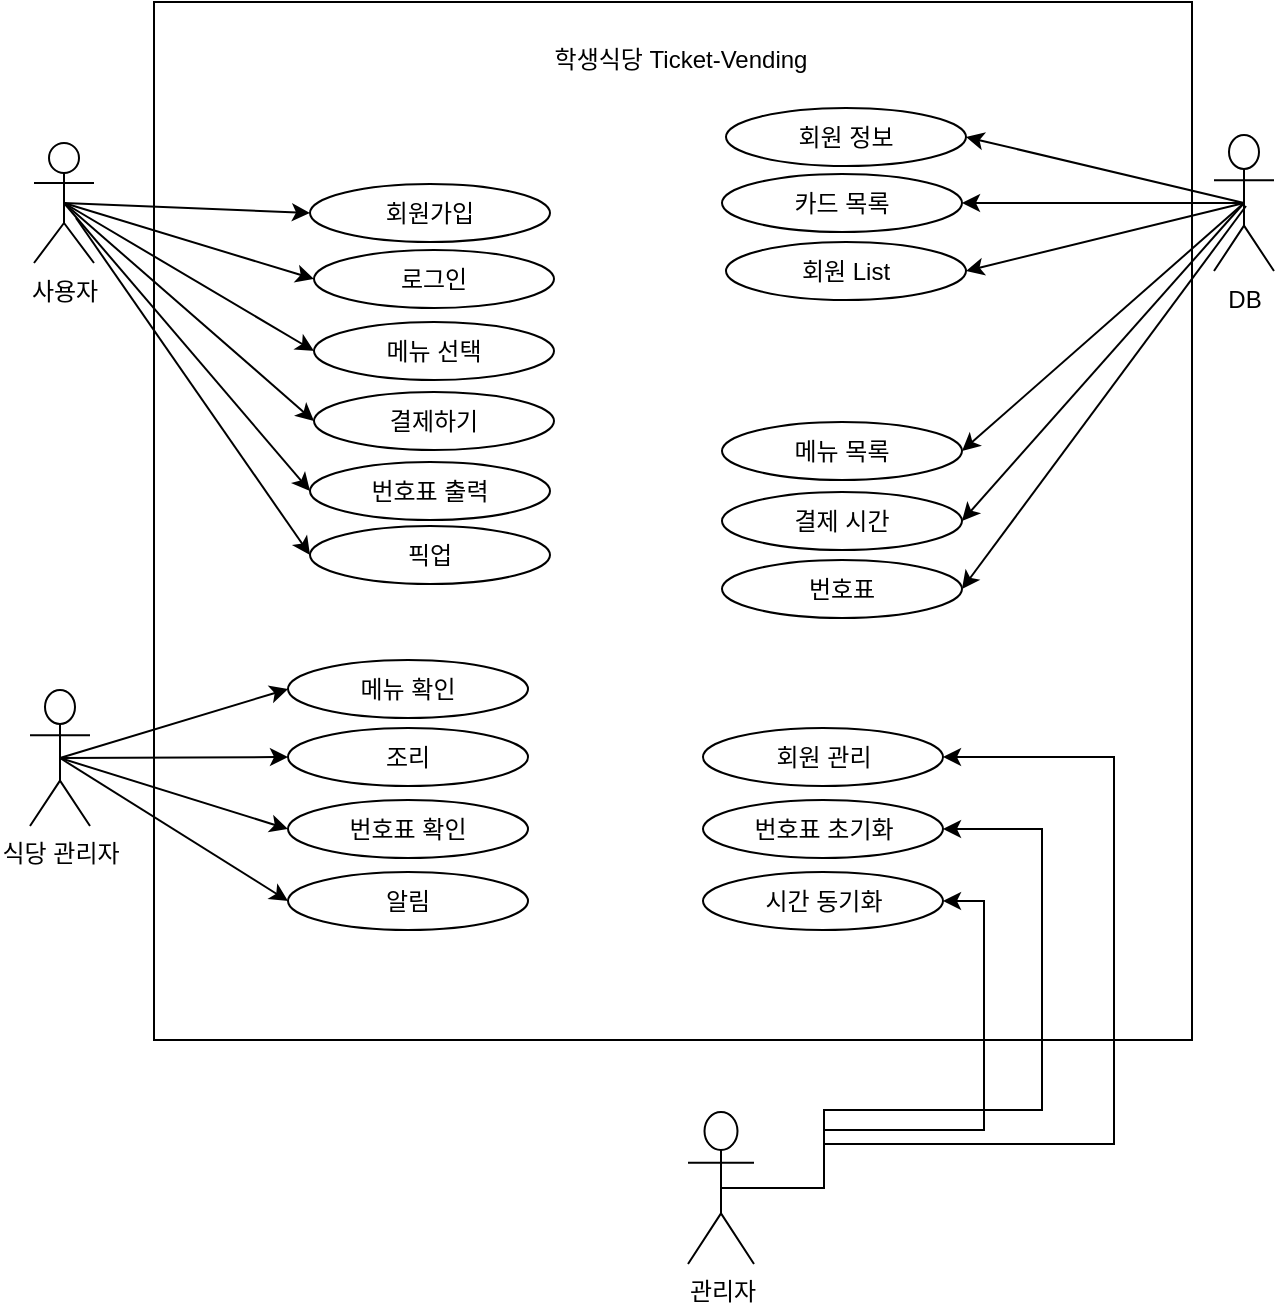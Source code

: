 <mxfile version="24.7.14">
  <diagram name="페이지-1" id="ornHel27MPxaN62uwrJq">
    <mxGraphModel dx="1621" dy="1159" grid="0" gridSize="10" guides="1" tooltips="1" connect="1" arrows="1" fold="1" page="0" pageScale="1" pageWidth="827" pageHeight="1169" math="0" shadow="0">
      <root>
        <mxCell id="0" />
        <mxCell id="1" parent="0" />
        <mxCell id="zNkNhdcRpNS4lPK-cGLT-1" value="사용자" style="shape=umlActor;verticalLabelPosition=bottom;verticalAlign=top;html=1;outlineConnect=0;" parent="1" vertex="1">
          <mxGeometry x="-65" y="-1.5" width="30" height="60" as="geometry" />
        </mxCell>
        <mxCell id="zNkNhdcRpNS4lPK-cGLT-6" value="" style="whiteSpace=wrap;html=1;aspect=fixed;" parent="1" vertex="1">
          <mxGeometry x="-5" y="-72" width="519" height="519" as="geometry" />
        </mxCell>
        <mxCell id="zNkNhdcRpNS4lPK-cGLT-7" value="로그인" style="ellipse;whiteSpace=wrap;html=1;" parent="1" vertex="1">
          <mxGeometry x="75" y="52" width="120" height="29" as="geometry" />
        </mxCell>
        <mxCell id="zNkNhdcRpNS4lPK-cGLT-8" style="edgeStyle=none;curved=1;rounded=0;orthogonalLoop=1;jettySize=auto;html=1;entryX=1;entryY=1;entryDx=0;entryDy=0;entryPerimeter=0;fontSize=12;startSize=8;endSize=8;" parent="1" source="zNkNhdcRpNS4lPK-cGLT-2" target="zNkNhdcRpNS4lPK-cGLT-2" edge="1">
          <mxGeometry relative="1" as="geometry" />
        </mxCell>
        <mxCell id="zNkNhdcRpNS4lPK-cGLT-2" value="식당 관리자" style="shape=umlActor;verticalLabelPosition=bottom;verticalAlign=top;html=1;outlineConnect=0;" parent="1" vertex="1">
          <mxGeometry x="-67" y="272" width="30" height="68" as="geometry" />
        </mxCell>
        <mxCell id="wiaewfCoUQoDWu5S9Ph1-39" style="edgeStyle=orthogonalEdgeStyle;rounded=0;orthogonalLoop=1;jettySize=auto;html=1;exitX=0.5;exitY=0.5;exitDx=0;exitDy=0;exitPerimeter=0;entryX=1;entryY=0.5;entryDx=0;entryDy=0;" edge="1" parent="1" source="zNkNhdcRpNS4lPK-cGLT-4" target="wiaewfCoUQoDWu5S9Ph1-33">
          <mxGeometry relative="1" as="geometry">
            <Array as="points">
              <mxPoint x="330" y="492" />
              <mxPoint x="410" y="492" />
              <mxPoint x="410" y="378" />
            </Array>
          </mxGeometry>
        </mxCell>
        <mxCell id="zNkNhdcRpNS4lPK-cGLT-4" value="관리자" style="shape=umlActor;verticalLabelPosition=bottom;verticalAlign=top;html=1;outlineConnect=0;" parent="1" vertex="1">
          <mxGeometry x="262" y="483" width="33" height="76" as="geometry" />
        </mxCell>
        <mxCell id="wiaewfCoUQoDWu5S9Ph1-3" value="메뉴 선택" style="ellipse;whiteSpace=wrap;html=1;" vertex="1" parent="1">
          <mxGeometry x="75" y="88" width="120" height="29" as="geometry" />
        </mxCell>
        <mxCell id="wiaewfCoUQoDWu5S9Ph1-4" value="결제하기" style="ellipse;whiteSpace=wrap;html=1;" vertex="1" parent="1">
          <mxGeometry x="75" y="123" width="120" height="29" as="geometry" />
        </mxCell>
        <mxCell id="wiaewfCoUQoDWu5S9Ph1-5" value="회원가입" style="ellipse;whiteSpace=wrap;html=1;" vertex="1" parent="1">
          <mxGeometry x="73" y="19" width="120" height="29" as="geometry" />
        </mxCell>
        <mxCell id="wiaewfCoUQoDWu5S9Ph1-8" value="" style="endArrow=classic;html=1;rounded=0;exitX=0.5;exitY=0.5;exitDx=0;exitDy=0;exitPerimeter=0;entryX=0;entryY=0.5;entryDx=0;entryDy=0;" edge="1" parent="1" source="zNkNhdcRpNS4lPK-cGLT-1" target="zNkNhdcRpNS4lPK-cGLT-7">
          <mxGeometry width="50" height="50" relative="1" as="geometry">
            <mxPoint x="-3" y="45" as="sourcePoint" />
            <mxPoint x="47" y="-5" as="targetPoint" />
          </mxGeometry>
        </mxCell>
        <mxCell id="wiaewfCoUQoDWu5S9Ph1-9" value="" style="endArrow=classic;html=1;rounded=0;exitX=0.5;exitY=0.5;exitDx=0;exitDy=0;exitPerimeter=0;entryX=0;entryY=0.5;entryDx=0;entryDy=0;" edge="1" parent="1" source="zNkNhdcRpNS4lPK-cGLT-1" target="wiaewfCoUQoDWu5S9Ph1-3">
          <mxGeometry width="50" height="50" relative="1" as="geometry">
            <mxPoint x="-40" y="39" as="sourcePoint" />
            <mxPoint x="90" y="39" as="targetPoint" />
          </mxGeometry>
        </mxCell>
        <mxCell id="wiaewfCoUQoDWu5S9Ph1-10" value="" style="endArrow=classic;html=1;rounded=0;exitX=0.5;exitY=0.5;exitDx=0;exitDy=0;exitPerimeter=0;entryX=0;entryY=0.5;entryDx=0;entryDy=0;" edge="1" parent="1" source="zNkNhdcRpNS4lPK-cGLT-1" target="wiaewfCoUQoDWu5S9Ph1-4">
          <mxGeometry width="50" height="50" relative="1" as="geometry">
            <mxPoint x="-40" y="39" as="sourcePoint" />
            <mxPoint x="90" y="76" as="targetPoint" />
          </mxGeometry>
        </mxCell>
        <mxCell id="wiaewfCoUQoDWu5S9Ph1-11" value="" style="endArrow=classic;html=1;rounded=0;exitX=0.5;exitY=0.5;exitDx=0;exitDy=0;exitPerimeter=0;entryX=0;entryY=0.5;entryDx=0;entryDy=0;" edge="1" parent="1" source="zNkNhdcRpNS4lPK-cGLT-1" target="wiaewfCoUQoDWu5S9Ph1-5">
          <mxGeometry width="50" height="50" relative="1" as="geometry">
            <mxPoint x="-30" y="49" as="sourcePoint" />
            <mxPoint x="100" y="86" as="targetPoint" />
          </mxGeometry>
        </mxCell>
        <mxCell id="wiaewfCoUQoDWu5S9Ph1-14" value="조리" style="ellipse;whiteSpace=wrap;html=1;" vertex="1" parent="1">
          <mxGeometry x="62" y="291" width="120" height="29" as="geometry" />
        </mxCell>
        <mxCell id="wiaewfCoUQoDWu5S9Ph1-15" value="번호표 확인" style="ellipse;whiteSpace=wrap;html=1;" vertex="1" parent="1">
          <mxGeometry x="62" y="327" width="120" height="29" as="geometry" />
        </mxCell>
        <mxCell id="wiaewfCoUQoDWu5S9Ph1-16" value="메뉴 확인" style="ellipse;whiteSpace=wrap;html=1;" vertex="1" parent="1">
          <mxGeometry x="62" y="257" width="120" height="29" as="geometry" />
        </mxCell>
        <mxCell id="wiaewfCoUQoDWu5S9Ph1-17" value="알림" style="ellipse;whiteSpace=wrap;html=1;" vertex="1" parent="1">
          <mxGeometry x="62" y="363" width="120" height="29" as="geometry" />
        </mxCell>
        <mxCell id="wiaewfCoUQoDWu5S9Ph1-18" value="번호표 출력" style="ellipse;whiteSpace=wrap;html=1;" vertex="1" parent="1">
          <mxGeometry x="73" y="158" width="120" height="29" as="geometry" />
        </mxCell>
        <mxCell id="wiaewfCoUQoDWu5S9Ph1-19" value="" style="endArrow=classic;html=1;rounded=0;entryX=0;entryY=0.5;entryDx=0;entryDy=0;exitX=0.5;exitY=0.5;exitDx=0;exitDy=0;exitPerimeter=0;" edge="1" parent="1" source="zNkNhdcRpNS4lPK-cGLT-1" target="wiaewfCoUQoDWu5S9Ph1-18">
          <mxGeometry width="50" height="50" relative="1" as="geometry">
            <mxPoint x="151" y="326" as="sourcePoint" />
            <mxPoint x="201" y="276" as="targetPoint" />
          </mxGeometry>
        </mxCell>
        <mxCell id="wiaewfCoUQoDWu5S9Ph1-20" value="픽업" style="ellipse;whiteSpace=wrap;html=1;" vertex="1" parent="1">
          <mxGeometry x="73" y="190" width="120" height="29" as="geometry" />
        </mxCell>
        <mxCell id="wiaewfCoUQoDWu5S9Ph1-21" value="" style="endArrow=classic;html=1;rounded=0;entryX=0;entryY=0.5;entryDx=0;entryDy=0;" edge="1" parent="1" target="wiaewfCoUQoDWu5S9Ph1-20">
          <mxGeometry width="50" height="50" relative="1" as="geometry">
            <mxPoint x="-44" y="36" as="sourcePoint" />
            <mxPoint x="87" y="184" as="targetPoint" />
          </mxGeometry>
        </mxCell>
        <mxCell id="wiaewfCoUQoDWu5S9Ph1-26" value="" style="endArrow=classic;html=1;rounded=0;exitX=0.5;exitY=0.5;exitDx=0;exitDy=0;exitPerimeter=0;entryX=0;entryY=0.5;entryDx=0;entryDy=0;" edge="1" parent="1" source="zNkNhdcRpNS4lPK-cGLT-2" target="wiaewfCoUQoDWu5S9Ph1-16">
          <mxGeometry width="50" height="50" relative="1" as="geometry">
            <mxPoint x="197" y="328" as="sourcePoint" />
            <mxPoint x="247" y="278" as="targetPoint" />
          </mxGeometry>
        </mxCell>
        <mxCell id="wiaewfCoUQoDWu5S9Ph1-28" value="" style="endArrow=classic;html=1;rounded=0;exitX=0.5;exitY=0.5;exitDx=0;exitDy=0;exitPerimeter=0;entryX=0;entryY=0.5;entryDx=0;entryDy=0;" edge="1" parent="1" source="zNkNhdcRpNS4lPK-cGLT-2" target="wiaewfCoUQoDWu5S9Ph1-14">
          <mxGeometry width="50" height="50" relative="1" as="geometry">
            <mxPoint x="217" y="348" as="sourcePoint" />
            <mxPoint x="267" y="298" as="targetPoint" />
          </mxGeometry>
        </mxCell>
        <mxCell id="wiaewfCoUQoDWu5S9Ph1-29" value="" style="endArrow=classic;html=1;rounded=0;exitX=0.5;exitY=0.5;exitDx=0;exitDy=0;exitPerimeter=0;entryX=0;entryY=0.5;entryDx=0;entryDy=0;" edge="1" parent="1" source="zNkNhdcRpNS4lPK-cGLT-2" target="wiaewfCoUQoDWu5S9Ph1-15">
          <mxGeometry width="50" height="50" relative="1" as="geometry">
            <mxPoint x="227" y="358" as="sourcePoint" />
            <mxPoint x="277" y="308" as="targetPoint" />
          </mxGeometry>
        </mxCell>
        <mxCell id="wiaewfCoUQoDWu5S9Ph1-30" value="" style="endArrow=classic;html=1;rounded=0;exitX=0.5;exitY=0.5;exitDx=0;exitDy=0;exitPerimeter=0;entryX=0;entryY=0.5;entryDx=0;entryDy=0;" edge="1" parent="1" source="zNkNhdcRpNS4lPK-cGLT-2" target="wiaewfCoUQoDWu5S9Ph1-17">
          <mxGeometry width="50" height="50" relative="1" as="geometry">
            <mxPoint x="237" y="368" as="sourcePoint" />
            <mxPoint x="287" y="318" as="targetPoint" />
          </mxGeometry>
        </mxCell>
        <mxCell id="wiaewfCoUQoDWu5S9Ph1-33" value="시간 동기화" style="ellipse;whiteSpace=wrap;html=1;" vertex="1" parent="1">
          <mxGeometry x="269.5" y="363" width="120" height="29" as="geometry" />
        </mxCell>
        <mxCell id="wiaewfCoUQoDWu5S9Ph1-34" value="번호표 초기화" style="ellipse;whiteSpace=wrap;html=1;" vertex="1" parent="1">
          <mxGeometry x="269.5" y="327" width="120" height="29" as="geometry" />
        </mxCell>
        <mxCell id="wiaewfCoUQoDWu5S9Ph1-35" value="회원 관리" style="ellipse;whiteSpace=wrap;html=1;" vertex="1" parent="1">
          <mxGeometry x="269.5" y="291" width="120" height="29" as="geometry" />
        </mxCell>
        <mxCell id="wiaewfCoUQoDWu5S9Ph1-40" style="edgeStyle=orthogonalEdgeStyle;rounded=0;orthogonalLoop=1;jettySize=auto;html=1;exitX=0.5;exitY=0.5;exitDx=0;exitDy=0;exitPerimeter=0;entryX=1;entryY=0.5;entryDx=0;entryDy=0;" edge="1" parent="1" source="zNkNhdcRpNS4lPK-cGLT-4" target="wiaewfCoUQoDWu5S9Ph1-34">
          <mxGeometry relative="1" as="geometry">
            <mxPoint x="340" y="499" as="sourcePoint" />
            <mxPoint x="400" y="388" as="targetPoint" />
            <Array as="points">
              <mxPoint x="330" y="482" />
              <mxPoint x="439" y="482" />
              <mxPoint x="439" y="342" />
            </Array>
          </mxGeometry>
        </mxCell>
        <mxCell id="wiaewfCoUQoDWu5S9Ph1-41" style="edgeStyle=orthogonalEdgeStyle;rounded=0;orthogonalLoop=1;jettySize=auto;html=1;exitX=0.5;exitY=0.5;exitDx=0;exitDy=0;exitPerimeter=0;entryX=1;entryY=0.5;entryDx=0;entryDy=0;" edge="1" parent="1" source="zNkNhdcRpNS4lPK-cGLT-4" target="wiaewfCoUQoDWu5S9Ph1-35">
          <mxGeometry relative="1" as="geometry">
            <mxPoint x="395" y="499" as="sourcePoint" />
            <mxPoint x="455" y="388" as="targetPoint" />
            <Array as="points">
              <mxPoint x="330" y="499" />
              <mxPoint x="475" y="499" />
              <mxPoint x="475" y="306" />
            </Array>
          </mxGeometry>
        </mxCell>
        <mxCell id="wiaewfCoUQoDWu5S9Ph1-45" value="DB" style="shape=umlActor;verticalLabelPosition=bottom;verticalAlign=top;html=1;outlineConnect=0;" vertex="1" parent="1">
          <mxGeometry x="525" y="-5.5" width="30" height="68" as="geometry" />
        </mxCell>
        <mxCell id="wiaewfCoUQoDWu5S9Ph1-50" value="" style="endArrow=classic;html=1;rounded=0;exitX=0.5;exitY=0.5;exitDx=0;exitDy=0;exitPerimeter=0;entryX=1;entryY=0.5;entryDx=0;entryDy=0;" edge="1" parent="1" source="wiaewfCoUQoDWu5S9Ph1-45" target="wiaewfCoUQoDWu5S9Ph1-60">
          <mxGeometry width="50" height="50" relative="1" as="geometry">
            <mxPoint x="529" y="101" as="sourcePoint" />
            <mxPoint x="661" y="174" as="targetPoint" />
          </mxGeometry>
        </mxCell>
        <mxCell id="wiaewfCoUQoDWu5S9Ph1-51" value="" style="endArrow=classic;html=1;rounded=0;entryX=1;entryY=0.5;entryDx=0;entryDy=0;" edge="1" parent="1" target="wiaewfCoUQoDWu5S9Ph1-56">
          <mxGeometry width="50" height="50" relative="1" as="geometry">
            <mxPoint x="541" y="30" as="sourcePoint" />
            <mxPoint x="692" y="122" as="targetPoint" />
          </mxGeometry>
        </mxCell>
        <mxCell id="wiaewfCoUQoDWu5S9Ph1-52" value="" style="endArrow=classic;html=1;rounded=0;exitX=0.5;exitY=0.5;exitDx=0;exitDy=0;exitPerimeter=0;entryX=1;entryY=0.5;entryDx=0;entryDy=0;" edge="1" parent="1" source="wiaewfCoUQoDWu5S9Ph1-45" target="wiaewfCoUQoDWu5S9Ph1-57">
          <mxGeometry width="50" height="50" relative="1" as="geometry">
            <mxPoint x="570" y="59" as="sourcePoint" />
            <mxPoint x="702" y="132" as="targetPoint" />
          </mxGeometry>
        </mxCell>
        <mxCell id="wiaewfCoUQoDWu5S9Ph1-53" value="" style="endArrow=classic;html=1;rounded=0;exitX=0.5;exitY=0.5;exitDx=0;exitDy=0;exitPerimeter=0;entryX=1;entryY=0.5;entryDx=0;entryDy=0;" edge="1" parent="1" source="wiaewfCoUQoDWu5S9Ph1-45" target="wiaewfCoUQoDWu5S9Ph1-58">
          <mxGeometry width="50" height="50" relative="1" as="geometry">
            <mxPoint x="580" y="69" as="sourcePoint" />
            <mxPoint x="712" y="142" as="targetPoint" />
          </mxGeometry>
        </mxCell>
        <mxCell id="wiaewfCoUQoDWu5S9Ph1-55" value="회원 정보" style="ellipse;whiteSpace=wrap;html=1;" vertex="1" parent="1">
          <mxGeometry x="281" y="-19" width="120" height="29" as="geometry" />
        </mxCell>
        <mxCell id="wiaewfCoUQoDWu5S9Ph1-56" value="번호표" style="ellipse;whiteSpace=wrap;html=1;" vertex="1" parent="1">
          <mxGeometry x="279" y="207" width="120" height="29" as="geometry" />
        </mxCell>
        <mxCell id="wiaewfCoUQoDWu5S9Ph1-57" value="결제 시간" style="ellipse;whiteSpace=wrap;html=1;" vertex="1" parent="1">
          <mxGeometry x="279" y="173" width="120" height="29" as="geometry" />
        </mxCell>
        <mxCell id="wiaewfCoUQoDWu5S9Ph1-58" value="메뉴 목록" style="ellipse;whiteSpace=wrap;html=1;" vertex="1" parent="1">
          <mxGeometry x="279" y="138" width="120" height="29" as="geometry" />
        </mxCell>
        <mxCell id="wiaewfCoUQoDWu5S9Ph1-59" value="" style="endArrow=classic;html=1;rounded=0;exitX=0.5;exitY=0.5;exitDx=0;exitDy=0;exitPerimeter=0;entryX=1;entryY=0.5;entryDx=0;entryDy=0;" edge="1" parent="1" source="wiaewfCoUQoDWu5S9Ph1-45" target="wiaewfCoUQoDWu5S9Ph1-55">
          <mxGeometry width="50" height="50" relative="1" as="geometry">
            <mxPoint x="151" y="326" as="sourcePoint" />
            <mxPoint x="201" y="276" as="targetPoint" />
          </mxGeometry>
        </mxCell>
        <mxCell id="wiaewfCoUQoDWu5S9Ph1-60" value="카드 목록" style="ellipse;whiteSpace=wrap;html=1;" vertex="1" parent="1">
          <mxGeometry x="279" y="14" width="120" height="29" as="geometry" />
        </mxCell>
        <mxCell id="wiaewfCoUQoDWu5S9Ph1-61" value="회원 List" style="ellipse;whiteSpace=wrap;html=1;" vertex="1" parent="1">
          <mxGeometry x="281" y="48" width="120" height="29" as="geometry" />
        </mxCell>
        <mxCell id="wiaewfCoUQoDWu5S9Ph1-62" value="" style="endArrow=classic;html=1;rounded=0;exitX=0.5;exitY=0.5;exitDx=0;exitDy=0;exitPerimeter=0;entryX=1;entryY=0.5;entryDx=0;entryDy=0;" edge="1" parent="1" source="wiaewfCoUQoDWu5S9Ph1-45" target="wiaewfCoUQoDWu5S9Ph1-61">
          <mxGeometry width="50" height="50" relative="1" as="geometry">
            <mxPoint x="550" y="39" as="sourcePoint" />
            <mxPoint x="409" y="39" as="targetPoint" />
          </mxGeometry>
        </mxCell>
        <mxCell id="wiaewfCoUQoDWu5S9Ph1-63" value="학생식당 Ticket-Vending" style="text;html=1;align=center;verticalAlign=middle;whiteSpace=wrap;rounded=0;" vertex="1" parent="1">
          <mxGeometry x="190" y="-58" width="137" height="30" as="geometry" />
        </mxCell>
      </root>
    </mxGraphModel>
  </diagram>
</mxfile>
